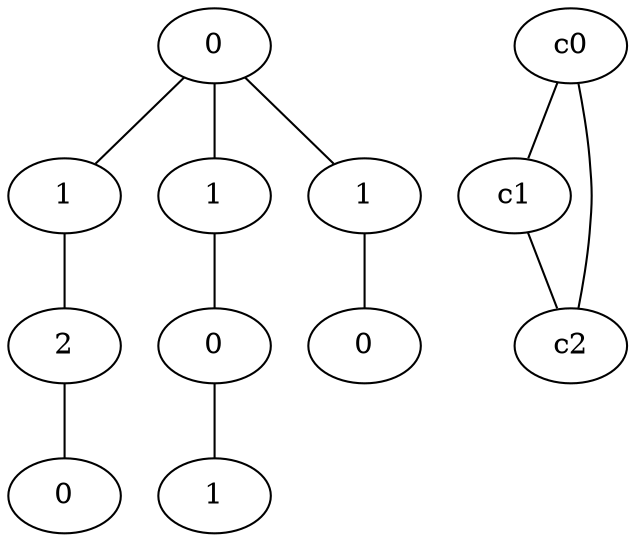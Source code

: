 graph {
a0[label=0];
a1[label=1];
a2[label=2];
a3[label=0];
a4[label=1];
a5[label=0];
a6[label=1];
a7[label=1];
a8[label=0];
a0 -- a1;
a0 -- a4;
a0 -- a7;
a1 -- a2;
a2 -- a3;
a4 -- a5;
a5 -- a6;
a7 -- a8;
c0 -- c1;
c0 -- c2;
c1 -- c2;
}
